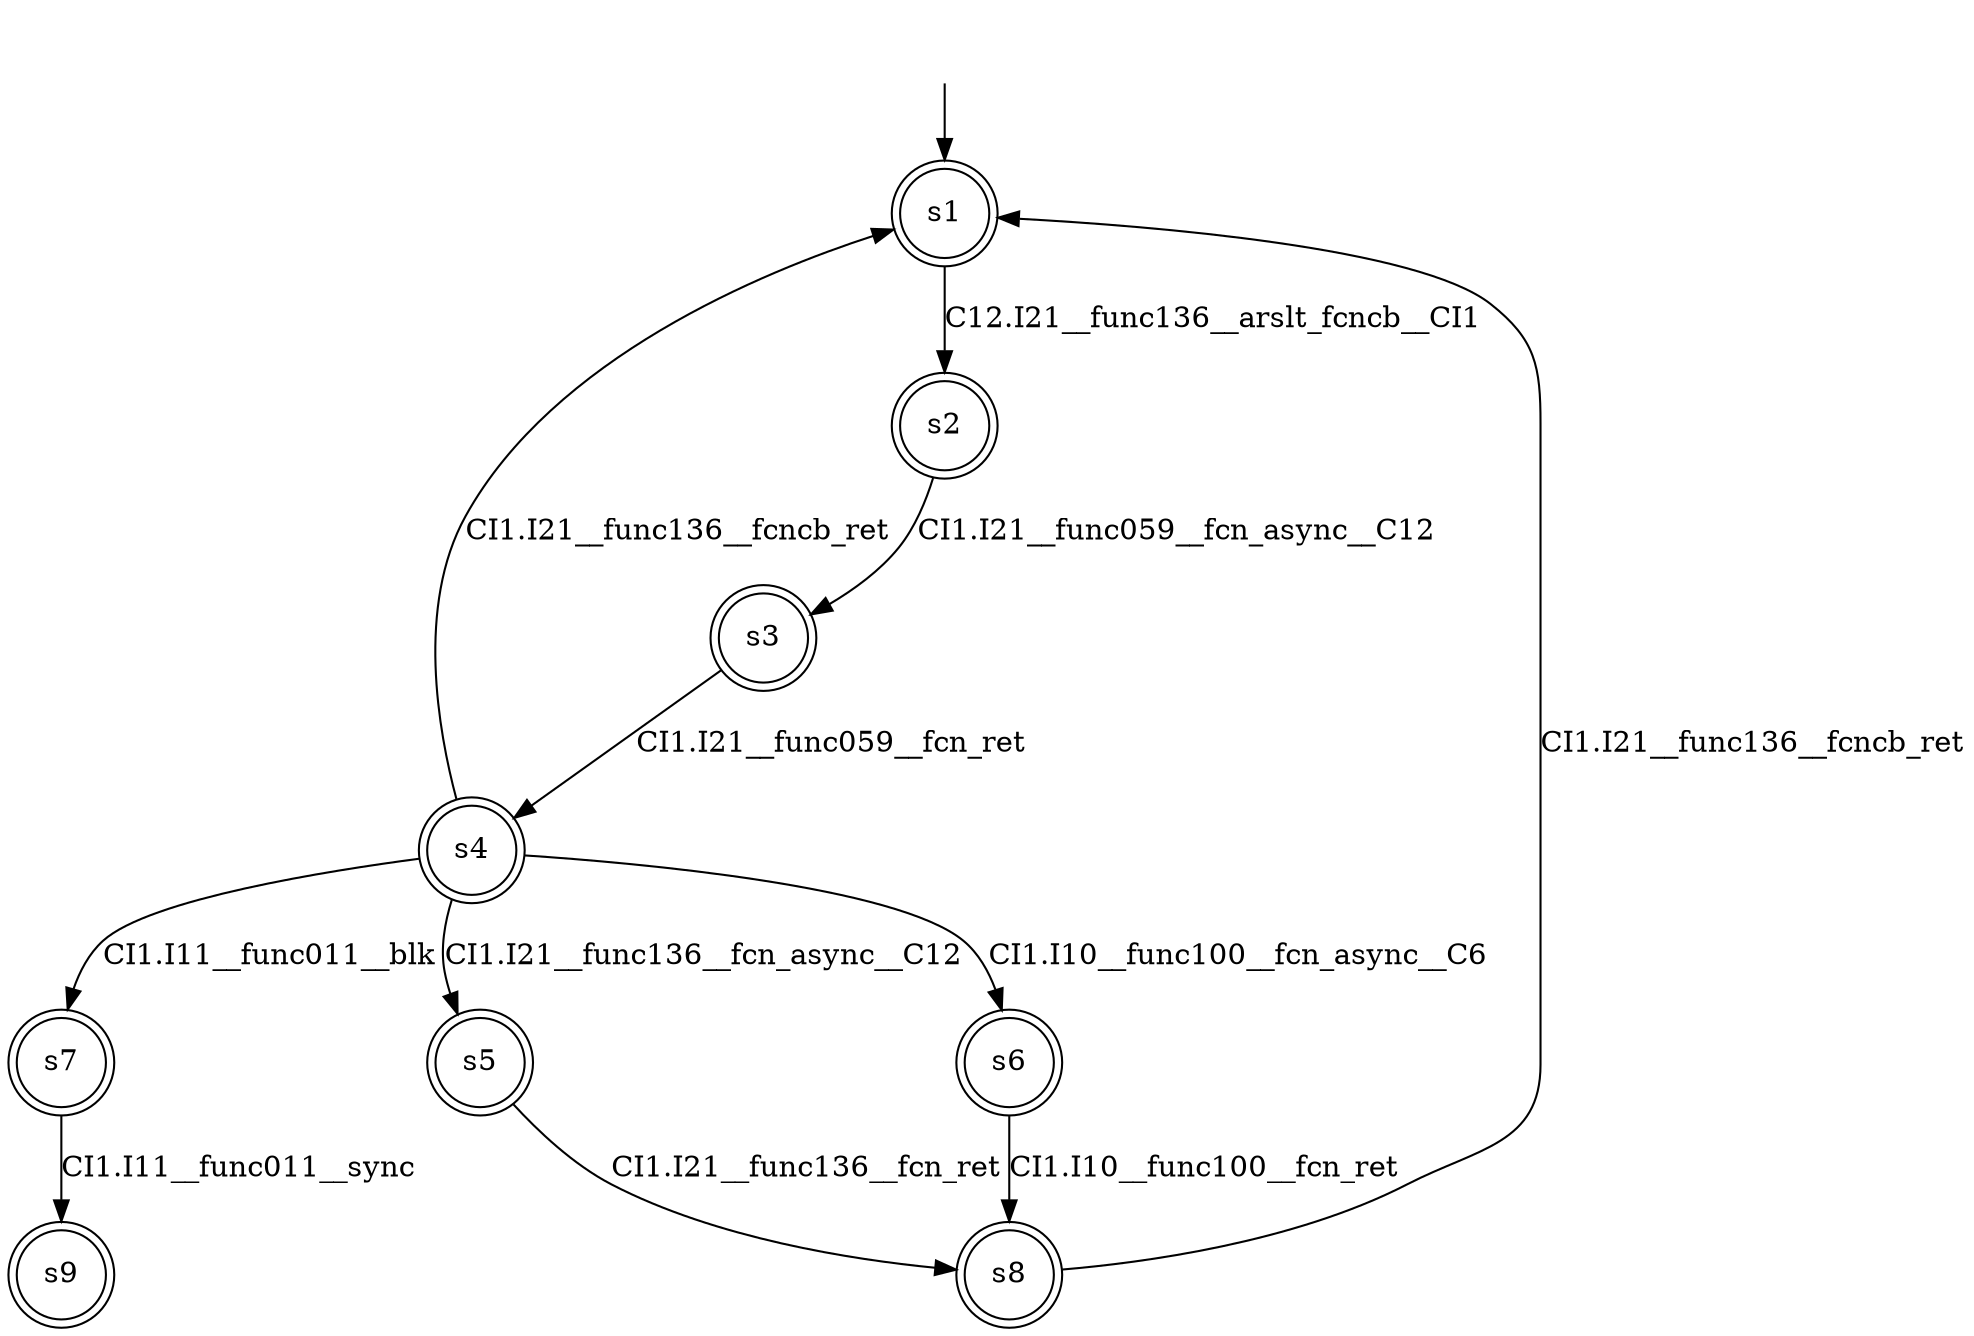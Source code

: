 digraph automaton {
	1 [label=<s1> shape="doublecircle"];
	2 [label=<s2> shape="doublecircle"];
	3 [label=<s3> shape="doublecircle"];
	4 [label=<s4> shape="doublecircle"];
	5 [label=<s5> shape="doublecircle"];
	6 [label=<s6> shape="doublecircle"];
	7 [label=<s7> shape="doublecircle"];
	8 [label=<s8> shape="doublecircle"];
	9 [label=<s9> shape="doublecircle"];
	__init1 [label=<> shape="none"];
	__init1 -> 1;
	1 -> 2 [label=<C12.I21__func136__arslt_fcncb__CI1> id="1-0-2"];
	2 -> 3 [label=<CI1.I21__func059__fcn_async__C12> id="2-0-3"];
	3 -> 4 [label=<CI1.I21__func059__fcn_ret> id="3-0-4"];
	4 -> 5 [label=<CI1.I21__func136__fcn_async__C12> id="4-0-5"];
	4 -> 6 [label=<CI1.I10__func100__fcn_async__C6> id="4-1-6"];
	4 -> 1 [label=<CI1.I21__func136__fcncb_ret> id="4-2-1"];
	4 -> 7 [label=<CI1.I11__func011__blk> id="4-3-7"];
	5 -> 8 [label=<CI1.I21__func136__fcn_ret> id="5-0-8"];
	6 -> 8 [label=<CI1.I10__func100__fcn_ret> id="6-0-8"];
	7 -> 9 [label=<CI1.I11__func011__sync> id="7-0-9"];
	8 -> 1 [label=<CI1.I21__func136__fcncb_ret> id="8-0-1"];
}
